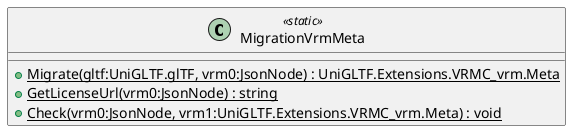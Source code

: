 @startuml
class MigrationVrmMeta <<static>> {
    + {static} Migrate(gltf:UniGLTF.glTF, vrm0:JsonNode) : UniGLTF.Extensions.VRMC_vrm.Meta
    + {static} GetLicenseUrl(vrm0:JsonNode) : string
    + {static} Check(vrm0:JsonNode, vrm1:UniGLTF.Extensions.VRMC_vrm.Meta) : void
}
@enduml

